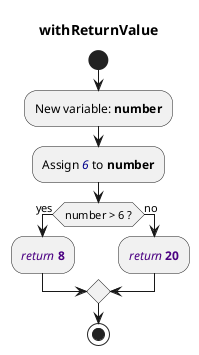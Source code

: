 @startuml
title withReturnValue
start
:New variable: <b>number</b>;
:Assign <color:darkblue><i>6</i></color> to <b>number</b>;
if (number > 6 ?) then (yes)
:<color:INDIGO><i>return</i></color> <color:INDIGO><b>8</b></color>;
else (no)
:<color:INDIGO><i>return</i></color> <color:INDIGO><b>20</b></color>;
endif
stop
@enduml
